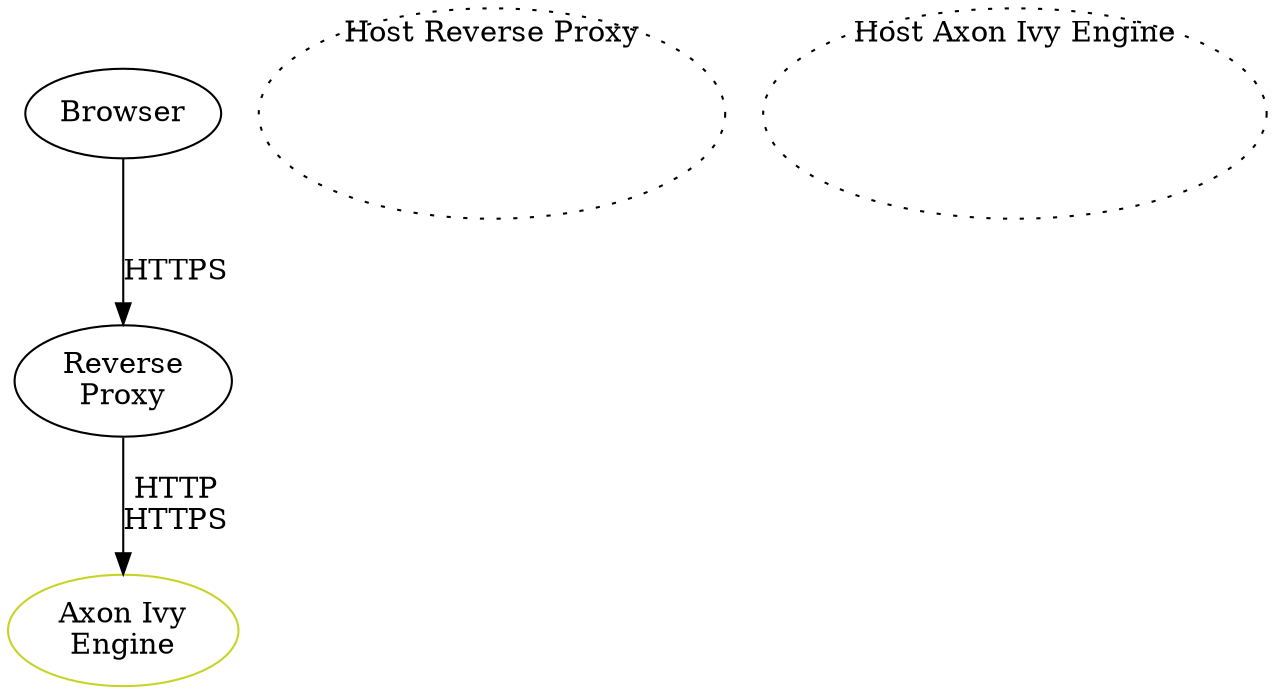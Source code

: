 
digraph overview {
  browser [ label="Browser", pos = "0,2.5!", width="1.3" height="0.6"];
  reverseproxy [ label="Reverse\nProxy", pos="3,2.5!" width="1.3" height="0.6"]
  engine [label="Axon Ivy\nEngine", pos="6,2.5!", height="0.6", width="1.3", color="#C7D426", fontcolor="black"];

  hostProxy [ label="Host Reverse Proxy",pos = "3.0,2.6!" height=1.4 style="dotted" fontcolor="black" labelloc="t"];
  hostEngine [ label="Host Axon Ivy Engine",pos = "6.0,2.6!" height=1.4 style="dotted" fontcolor="black" labelloc="t"];
  
  browser -> reverseproxy [ label="HTTPS"];
  reverseproxy -> engine [ label="HTTP\nHTTPS" ];
}
